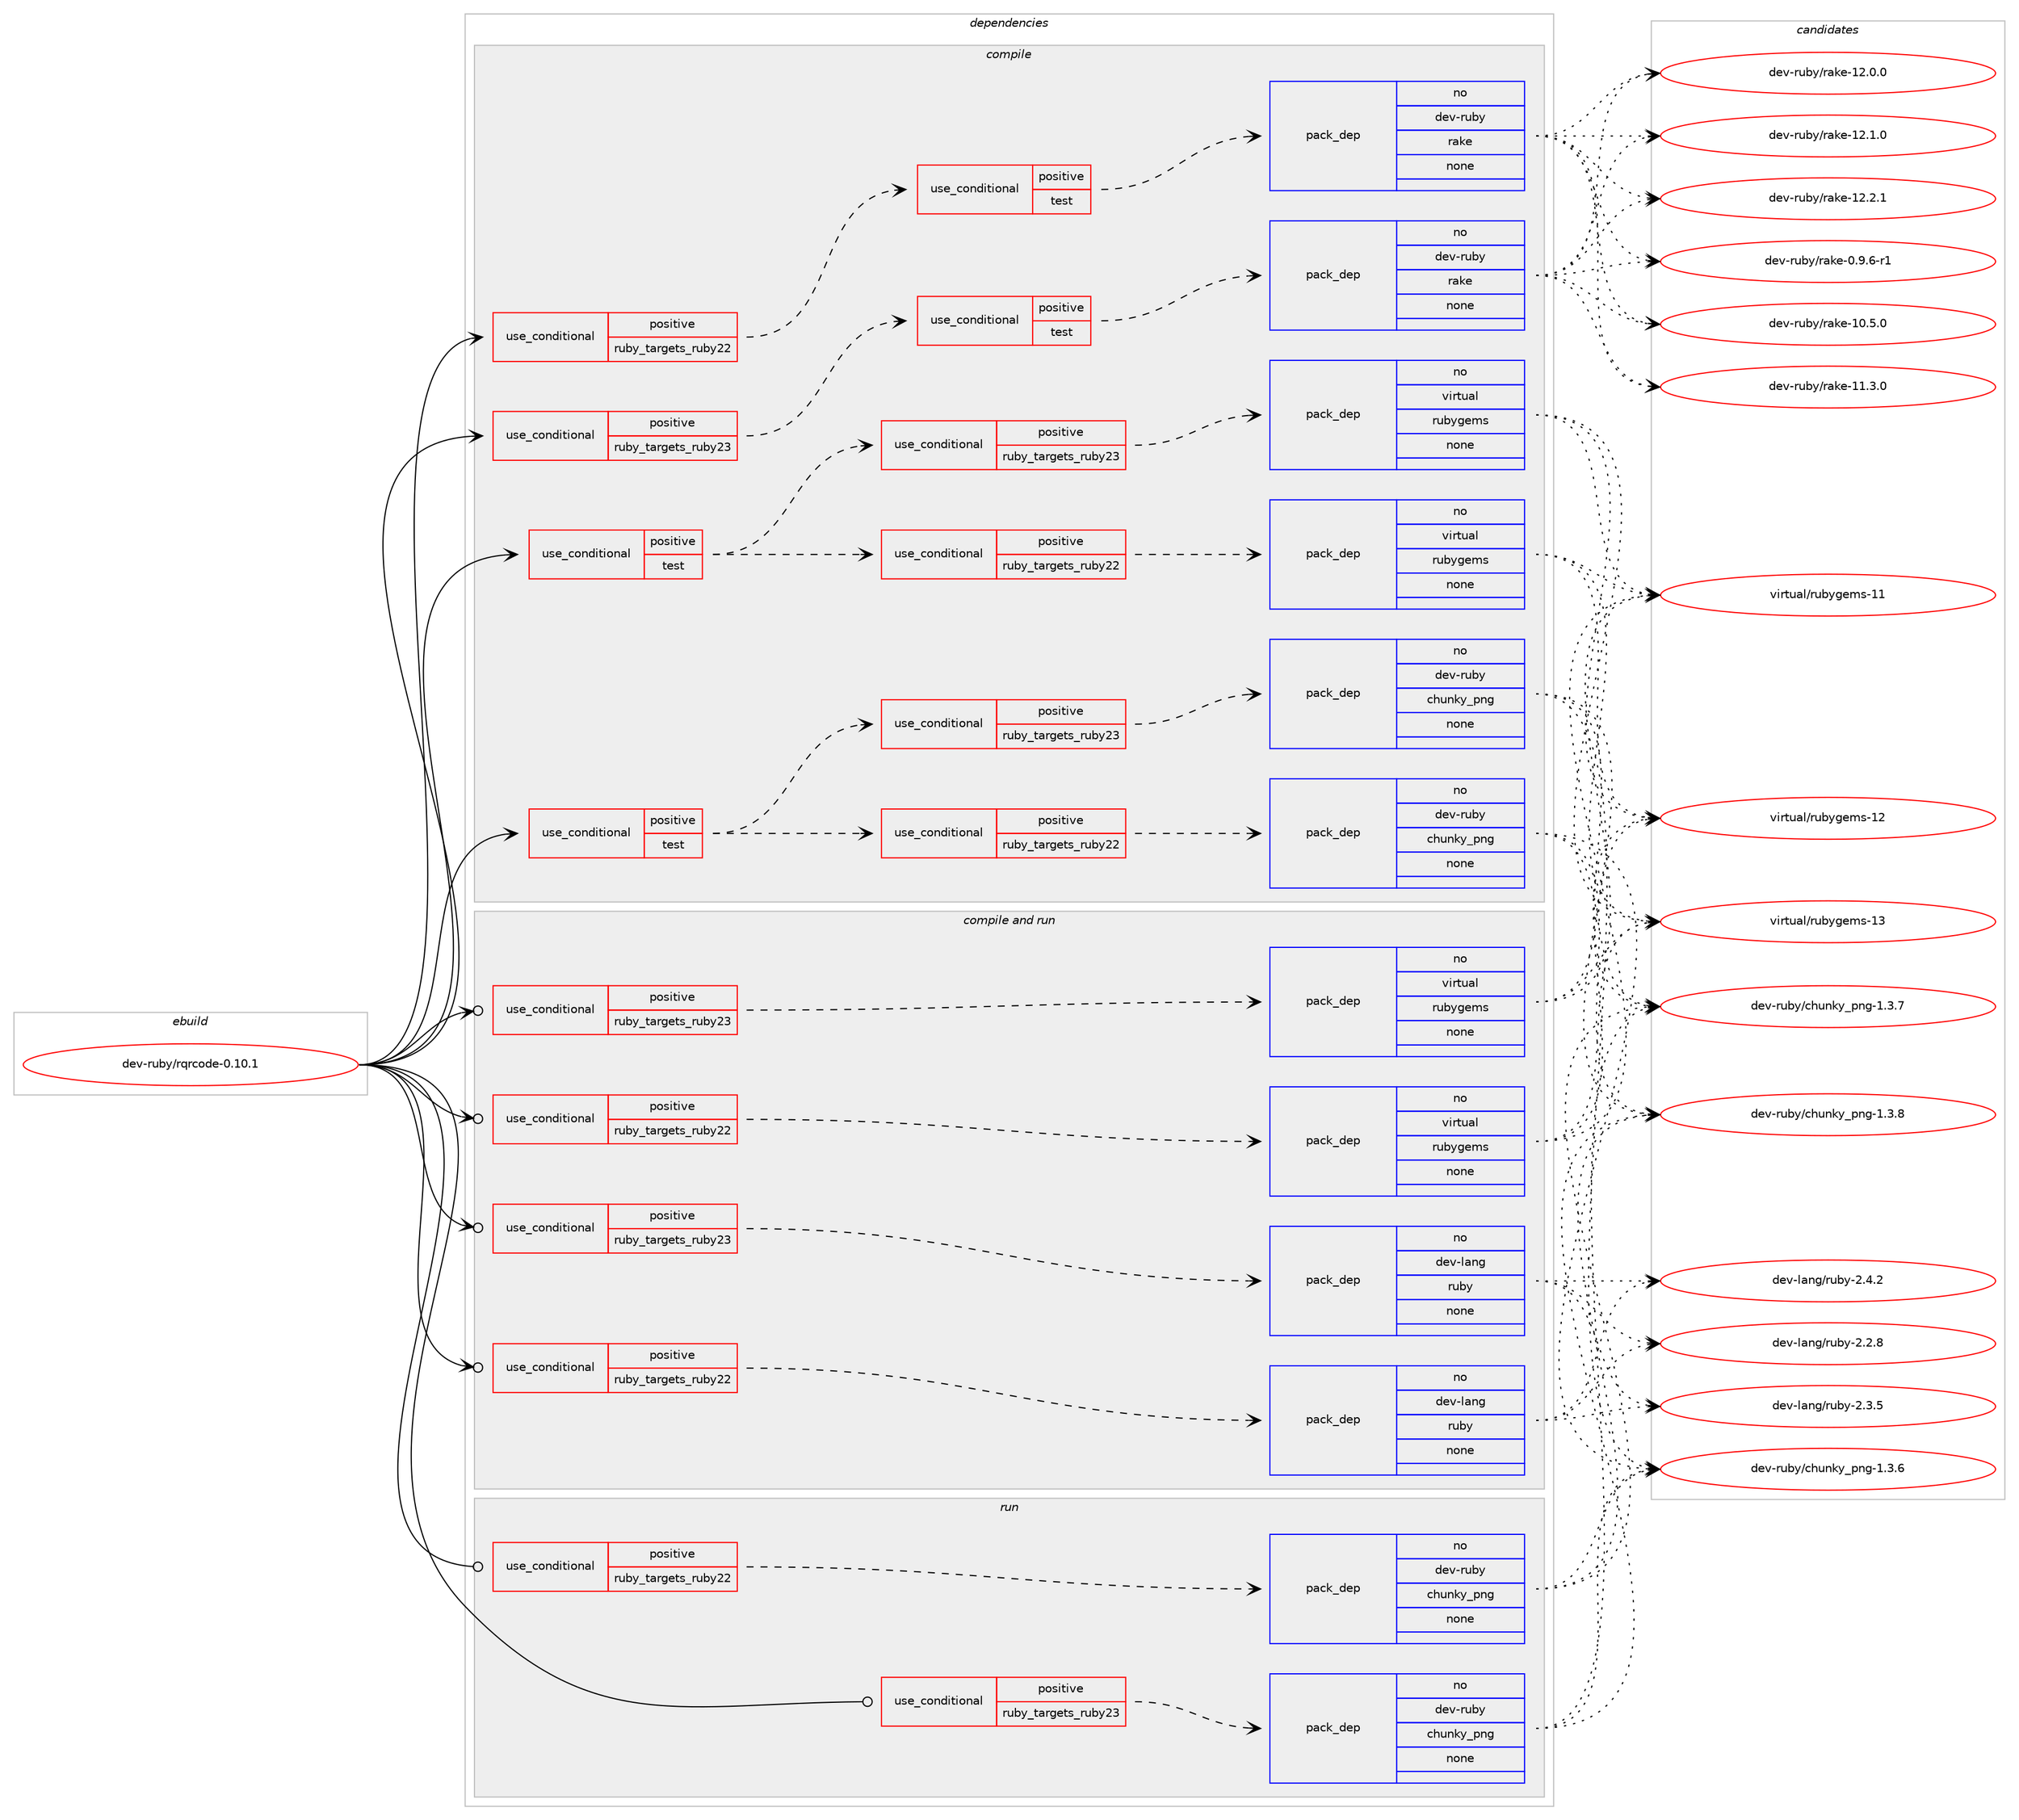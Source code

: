 digraph prolog {

# *************
# Graph options
# *************

newrank=true;
concentrate=true;
compound=true;
graph [rankdir=LR,fontname=Helvetica,fontsize=10,ranksep=1.5];#, ranksep=2.5, nodesep=0.2];
edge  [arrowhead=vee];
node  [fontname=Helvetica,fontsize=10];

# **********
# The ebuild
# **********

subgraph cluster_leftcol {
color=gray;
rank=same;
label=<<i>ebuild</i>>;
id [label="dev-ruby/rqrcode-0.10.1", color=red, width=4, href="../dev-ruby/rqrcode-0.10.1.svg"];
}

# ****************
# The dependencies
# ****************

subgraph cluster_midcol {
color=gray;
label=<<i>dependencies</i>>;
subgraph cluster_compile {
fillcolor="#eeeeee";
style=filled;
label=<<i>compile</i>>;
subgraph cond69384 {
dependency263101 [label=<<TABLE BORDER="0" CELLBORDER="1" CELLSPACING="0" CELLPADDING="4"><TR><TD ROWSPAN="3" CELLPADDING="10">use_conditional</TD></TR><TR><TD>positive</TD></TR><TR><TD>ruby_targets_ruby22</TD></TR></TABLE>>, shape=none, color=red];
subgraph cond69385 {
dependency263102 [label=<<TABLE BORDER="0" CELLBORDER="1" CELLSPACING="0" CELLPADDING="4"><TR><TD ROWSPAN="3" CELLPADDING="10">use_conditional</TD></TR><TR><TD>positive</TD></TR><TR><TD>test</TD></TR></TABLE>>, shape=none, color=red];
subgraph pack189603 {
dependency263103 [label=<<TABLE BORDER="0" CELLBORDER="1" CELLSPACING="0" CELLPADDING="4" WIDTH="220"><TR><TD ROWSPAN="6" CELLPADDING="30">pack_dep</TD></TR><TR><TD WIDTH="110">no</TD></TR><TR><TD>dev-ruby</TD></TR><TR><TD>rake</TD></TR><TR><TD>none</TD></TR><TR><TD></TD></TR></TABLE>>, shape=none, color=blue];
}
dependency263102:e -> dependency263103:w [weight=20,style="dashed",arrowhead="vee"];
}
dependency263101:e -> dependency263102:w [weight=20,style="dashed",arrowhead="vee"];
}
id:e -> dependency263101:w [weight=20,style="solid",arrowhead="vee"];
subgraph cond69386 {
dependency263104 [label=<<TABLE BORDER="0" CELLBORDER="1" CELLSPACING="0" CELLPADDING="4"><TR><TD ROWSPAN="3" CELLPADDING="10">use_conditional</TD></TR><TR><TD>positive</TD></TR><TR><TD>ruby_targets_ruby23</TD></TR></TABLE>>, shape=none, color=red];
subgraph cond69387 {
dependency263105 [label=<<TABLE BORDER="0" CELLBORDER="1" CELLSPACING="0" CELLPADDING="4"><TR><TD ROWSPAN="3" CELLPADDING="10">use_conditional</TD></TR><TR><TD>positive</TD></TR><TR><TD>test</TD></TR></TABLE>>, shape=none, color=red];
subgraph pack189604 {
dependency263106 [label=<<TABLE BORDER="0" CELLBORDER="1" CELLSPACING="0" CELLPADDING="4" WIDTH="220"><TR><TD ROWSPAN="6" CELLPADDING="30">pack_dep</TD></TR><TR><TD WIDTH="110">no</TD></TR><TR><TD>dev-ruby</TD></TR><TR><TD>rake</TD></TR><TR><TD>none</TD></TR><TR><TD></TD></TR></TABLE>>, shape=none, color=blue];
}
dependency263105:e -> dependency263106:w [weight=20,style="dashed",arrowhead="vee"];
}
dependency263104:e -> dependency263105:w [weight=20,style="dashed",arrowhead="vee"];
}
id:e -> dependency263104:w [weight=20,style="solid",arrowhead="vee"];
subgraph cond69388 {
dependency263107 [label=<<TABLE BORDER="0" CELLBORDER="1" CELLSPACING="0" CELLPADDING="4"><TR><TD ROWSPAN="3" CELLPADDING="10">use_conditional</TD></TR><TR><TD>positive</TD></TR><TR><TD>test</TD></TR></TABLE>>, shape=none, color=red];
subgraph cond69389 {
dependency263108 [label=<<TABLE BORDER="0" CELLBORDER="1" CELLSPACING="0" CELLPADDING="4"><TR><TD ROWSPAN="3" CELLPADDING="10">use_conditional</TD></TR><TR><TD>positive</TD></TR><TR><TD>ruby_targets_ruby22</TD></TR></TABLE>>, shape=none, color=red];
subgraph pack189605 {
dependency263109 [label=<<TABLE BORDER="0" CELLBORDER="1" CELLSPACING="0" CELLPADDING="4" WIDTH="220"><TR><TD ROWSPAN="6" CELLPADDING="30">pack_dep</TD></TR><TR><TD WIDTH="110">no</TD></TR><TR><TD>dev-ruby</TD></TR><TR><TD>chunky_png</TD></TR><TR><TD>none</TD></TR><TR><TD></TD></TR></TABLE>>, shape=none, color=blue];
}
dependency263108:e -> dependency263109:w [weight=20,style="dashed",arrowhead="vee"];
}
dependency263107:e -> dependency263108:w [weight=20,style="dashed",arrowhead="vee"];
subgraph cond69390 {
dependency263110 [label=<<TABLE BORDER="0" CELLBORDER="1" CELLSPACING="0" CELLPADDING="4"><TR><TD ROWSPAN="3" CELLPADDING="10">use_conditional</TD></TR><TR><TD>positive</TD></TR><TR><TD>ruby_targets_ruby23</TD></TR></TABLE>>, shape=none, color=red];
subgraph pack189606 {
dependency263111 [label=<<TABLE BORDER="0" CELLBORDER="1" CELLSPACING="0" CELLPADDING="4" WIDTH="220"><TR><TD ROWSPAN="6" CELLPADDING="30">pack_dep</TD></TR><TR><TD WIDTH="110">no</TD></TR><TR><TD>dev-ruby</TD></TR><TR><TD>chunky_png</TD></TR><TR><TD>none</TD></TR><TR><TD></TD></TR></TABLE>>, shape=none, color=blue];
}
dependency263110:e -> dependency263111:w [weight=20,style="dashed",arrowhead="vee"];
}
dependency263107:e -> dependency263110:w [weight=20,style="dashed",arrowhead="vee"];
}
id:e -> dependency263107:w [weight=20,style="solid",arrowhead="vee"];
subgraph cond69391 {
dependency263112 [label=<<TABLE BORDER="0" CELLBORDER="1" CELLSPACING="0" CELLPADDING="4"><TR><TD ROWSPAN="3" CELLPADDING="10">use_conditional</TD></TR><TR><TD>positive</TD></TR><TR><TD>test</TD></TR></TABLE>>, shape=none, color=red];
subgraph cond69392 {
dependency263113 [label=<<TABLE BORDER="0" CELLBORDER="1" CELLSPACING="0" CELLPADDING="4"><TR><TD ROWSPAN="3" CELLPADDING="10">use_conditional</TD></TR><TR><TD>positive</TD></TR><TR><TD>ruby_targets_ruby22</TD></TR></TABLE>>, shape=none, color=red];
subgraph pack189607 {
dependency263114 [label=<<TABLE BORDER="0" CELLBORDER="1" CELLSPACING="0" CELLPADDING="4" WIDTH="220"><TR><TD ROWSPAN="6" CELLPADDING="30">pack_dep</TD></TR><TR><TD WIDTH="110">no</TD></TR><TR><TD>virtual</TD></TR><TR><TD>rubygems</TD></TR><TR><TD>none</TD></TR><TR><TD></TD></TR></TABLE>>, shape=none, color=blue];
}
dependency263113:e -> dependency263114:w [weight=20,style="dashed",arrowhead="vee"];
}
dependency263112:e -> dependency263113:w [weight=20,style="dashed",arrowhead="vee"];
subgraph cond69393 {
dependency263115 [label=<<TABLE BORDER="0" CELLBORDER="1" CELLSPACING="0" CELLPADDING="4"><TR><TD ROWSPAN="3" CELLPADDING="10">use_conditional</TD></TR><TR><TD>positive</TD></TR><TR><TD>ruby_targets_ruby23</TD></TR></TABLE>>, shape=none, color=red];
subgraph pack189608 {
dependency263116 [label=<<TABLE BORDER="0" CELLBORDER="1" CELLSPACING="0" CELLPADDING="4" WIDTH="220"><TR><TD ROWSPAN="6" CELLPADDING="30">pack_dep</TD></TR><TR><TD WIDTH="110">no</TD></TR><TR><TD>virtual</TD></TR><TR><TD>rubygems</TD></TR><TR><TD>none</TD></TR><TR><TD></TD></TR></TABLE>>, shape=none, color=blue];
}
dependency263115:e -> dependency263116:w [weight=20,style="dashed",arrowhead="vee"];
}
dependency263112:e -> dependency263115:w [weight=20,style="dashed",arrowhead="vee"];
}
id:e -> dependency263112:w [weight=20,style="solid",arrowhead="vee"];
}
subgraph cluster_compileandrun {
fillcolor="#eeeeee";
style=filled;
label=<<i>compile and run</i>>;
subgraph cond69394 {
dependency263117 [label=<<TABLE BORDER="0" CELLBORDER="1" CELLSPACING="0" CELLPADDING="4"><TR><TD ROWSPAN="3" CELLPADDING="10">use_conditional</TD></TR><TR><TD>positive</TD></TR><TR><TD>ruby_targets_ruby22</TD></TR></TABLE>>, shape=none, color=red];
subgraph pack189609 {
dependency263118 [label=<<TABLE BORDER="0" CELLBORDER="1" CELLSPACING="0" CELLPADDING="4" WIDTH="220"><TR><TD ROWSPAN="6" CELLPADDING="30">pack_dep</TD></TR><TR><TD WIDTH="110">no</TD></TR><TR><TD>dev-lang</TD></TR><TR><TD>ruby</TD></TR><TR><TD>none</TD></TR><TR><TD></TD></TR></TABLE>>, shape=none, color=blue];
}
dependency263117:e -> dependency263118:w [weight=20,style="dashed",arrowhead="vee"];
}
id:e -> dependency263117:w [weight=20,style="solid",arrowhead="odotvee"];
subgraph cond69395 {
dependency263119 [label=<<TABLE BORDER="0" CELLBORDER="1" CELLSPACING="0" CELLPADDING="4"><TR><TD ROWSPAN="3" CELLPADDING="10">use_conditional</TD></TR><TR><TD>positive</TD></TR><TR><TD>ruby_targets_ruby22</TD></TR></TABLE>>, shape=none, color=red];
subgraph pack189610 {
dependency263120 [label=<<TABLE BORDER="0" CELLBORDER="1" CELLSPACING="0" CELLPADDING="4" WIDTH="220"><TR><TD ROWSPAN="6" CELLPADDING="30">pack_dep</TD></TR><TR><TD WIDTH="110">no</TD></TR><TR><TD>virtual</TD></TR><TR><TD>rubygems</TD></TR><TR><TD>none</TD></TR><TR><TD></TD></TR></TABLE>>, shape=none, color=blue];
}
dependency263119:e -> dependency263120:w [weight=20,style="dashed",arrowhead="vee"];
}
id:e -> dependency263119:w [weight=20,style="solid",arrowhead="odotvee"];
subgraph cond69396 {
dependency263121 [label=<<TABLE BORDER="0" CELLBORDER="1" CELLSPACING="0" CELLPADDING="4"><TR><TD ROWSPAN="3" CELLPADDING="10">use_conditional</TD></TR><TR><TD>positive</TD></TR><TR><TD>ruby_targets_ruby23</TD></TR></TABLE>>, shape=none, color=red];
subgraph pack189611 {
dependency263122 [label=<<TABLE BORDER="0" CELLBORDER="1" CELLSPACING="0" CELLPADDING="4" WIDTH="220"><TR><TD ROWSPAN="6" CELLPADDING="30">pack_dep</TD></TR><TR><TD WIDTH="110">no</TD></TR><TR><TD>dev-lang</TD></TR><TR><TD>ruby</TD></TR><TR><TD>none</TD></TR><TR><TD></TD></TR></TABLE>>, shape=none, color=blue];
}
dependency263121:e -> dependency263122:w [weight=20,style="dashed",arrowhead="vee"];
}
id:e -> dependency263121:w [weight=20,style="solid",arrowhead="odotvee"];
subgraph cond69397 {
dependency263123 [label=<<TABLE BORDER="0" CELLBORDER="1" CELLSPACING="0" CELLPADDING="4"><TR><TD ROWSPAN="3" CELLPADDING="10">use_conditional</TD></TR><TR><TD>positive</TD></TR><TR><TD>ruby_targets_ruby23</TD></TR></TABLE>>, shape=none, color=red];
subgraph pack189612 {
dependency263124 [label=<<TABLE BORDER="0" CELLBORDER="1" CELLSPACING="0" CELLPADDING="4" WIDTH="220"><TR><TD ROWSPAN="6" CELLPADDING="30">pack_dep</TD></TR><TR><TD WIDTH="110">no</TD></TR><TR><TD>virtual</TD></TR><TR><TD>rubygems</TD></TR><TR><TD>none</TD></TR><TR><TD></TD></TR></TABLE>>, shape=none, color=blue];
}
dependency263123:e -> dependency263124:w [weight=20,style="dashed",arrowhead="vee"];
}
id:e -> dependency263123:w [weight=20,style="solid",arrowhead="odotvee"];
}
subgraph cluster_run {
fillcolor="#eeeeee";
style=filled;
label=<<i>run</i>>;
subgraph cond69398 {
dependency263125 [label=<<TABLE BORDER="0" CELLBORDER="1" CELLSPACING="0" CELLPADDING="4"><TR><TD ROWSPAN="3" CELLPADDING="10">use_conditional</TD></TR><TR><TD>positive</TD></TR><TR><TD>ruby_targets_ruby22</TD></TR></TABLE>>, shape=none, color=red];
subgraph pack189613 {
dependency263126 [label=<<TABLE BORDER="0" CELLBORDER="1" CELLSPACING="0" CELLPADDING="4" WIDTH="220"><TR><TD ROWSPAN="6" CELLPADDING="30">pack_dep</TD></TR><TR><TD WIDTH="110">no</TD></TR><TR><TD>dev-ruby</TD></TR><TR><TD>chunky_png</TD></TR><TR><TD>none</TD></TR><TR><TD></TD></TR></TABLE>>, shape=none, color=blue];
}
dependency263125:e -> dependency263126:w [weight=20,style="dashed",arrowhead="vee"];
}
id:e -> dependency263125:w [weight=20,style="solid",arrowhead="odot"];
subgraph cond69399 {
dependency263127 [label=<<TABLE BORDER="0" CELLBORDER="1" CELLSPACING="0" CELLPADDING="4"><TR><TD ROWSPAN="3" CELLPADDING="10">use_conditional</TD></TR><TR><TD>positive</TD></TR><TR><TD>ruby_targets_ruby23</TD></TR></TABLE>>, shape=none, color=red];
subgraph pack189614 {
dependency263128 [label=<<TABLE BORDER="0" CELLBORDER="1" CELLSPACING="0" CELLPADDING="4" WIDTH="220"><TR><TD ROWSPAN="6" CELLPADDING="30">pack_dep</TD></TR><TR><TD WIDTH="110">no</TD></TR><TR><TD>dev-ruby</TD></TR><TR><TD>chunky_png</TD></TR><TR><TD>none</TD></TR><TR><TD></TD></TR></TABLE>>, shape=none, color=blue];
}
dependency263127:e -> dependency263128:w [weight=20,style="dashed",arrowhead="vee"];
}
id:e -> dependency263127:w [weight=20,style="solid",arrowhead="odot"];
}
}

# **************
# The candidates
# **************

subgraph cluster_choices {
rank=same;
color=gray;
label=<<i>candidates</i>>;

subgraph choice189603 {
color=black;
nodesep=1;
choice100101118451141179812147114971071014548465746544511449 [label="dev-ruby/rake-0.9.6-r1", color=red, width=4,href="../dev-ruby/rake-0.9.6-r1.svg"];
choice1001011184511411798121471149710710145494846534648 [label="dev-ruby/rake-10.5.0", color=red, width=4,href="../dev-ruby/rake-10.5.0.svg"];
choice1001011184511411798121471149710710145494946514648 [label="dev-ruby/rake-11.3.0", color=red, width=4,href="../dev-ruby/rake-11.3.0.svg"];
choice1001011184511411798121471149710710145495046484648 [label="dev-ruby/rake-12.0.0", color=red, width=4,href="../dev-ruby/rake-12.0.0.svg"];
choice1001011184511411798121471149710710145495046494648 [label="dev-ruby/rake-12.1.0", color=red, width=4,href="../dev-ruby/rake-12.1.0.svg"];
choice1001011184511411798121471149710710145495046504649 [label="dev-ruby/rake-12.2.1", color=red, width=4,href="../dev-ruby/rake-12.2.1.svg"];
dependency263103:e -> choice100101118451141179812147114971071014548465746544511449:w [style=dotted,weight="100"];
dependency263103:e -> choice1001011184511411798121471149710710145494846534648:w [style=dotted,weight="100"];
dependency263103:e -> choice1001011184511411798121471149710710145494946514648:w [style=dotted,weight="100"];
dependency263103:e -> choice1001011184511411798121471149710710145495046484648:w [style=dotted,weight="100"];
dependency263103:e -> choice1001011184511411798121471149710710145495046494648:w [style=dotted,weight="100"];
dependency263103:e -> choice1001011184511411798121471149710710145495046504649:w [style=dotted,weight="100"];
}
subgraph choice189604 {
color=black;
nodesep=1;
choice100101118451141179812147114971071014548465746544511449 [label="dev-ruby/rake-0.9.6-r1", color=red, width=4,href="../dev-ruby/rake-0.9.6-r1.svg"];
choice1001011184511411798121471149710710145494846534648 [label="dev-ruby/rake-10.5.0", color=red, width=4,href="../dev-ruby/rake-10.5.0.svg"];
choice1001011184511411798121471149710710145494946514648 [label="dev-ruby/rake-11.3.0", color=red, width=4,href="../dev-ruby/rake-11.3.0.svg"];
choice1001011184511411798121471149710710145495046484648 [label="dev-ruby/rake-12.0.0", color=red, width=4,href="../dev-ruby/rake-12.0.0.svg"];
choice1001011184511411798121471149710710145495046494648 [label="dev-ruby/rake-12.1.0", color=red, width=4,href="../dev-ruby/rake-12.1.0.svg"];
choice1001011184511411798121471149710710145495046504649 [label="dev-ruby/rake-12.2.1", color=red, width=4,href="../dev-ruby/rake-12.2.1.svg"];
dependency263106:e -> choice100101118451141179812147114971071014548465746544511449:w [style=dotted,weight="100"];
dependency263106:e -> choice1001011184511411798121471149710710145494846534648:w [style=dotted,weight="100"];
dependency263106:e -> choice1001011184511411798121471149710710145494946514648:w [style=dotted,weight="100"];
dependency263106:e -> choice1001011184511411798121471149710710145495046484648:w [style=dotted,weight="100"];
dependency263106:e -> choice1001011184511411798121471149710710145495046494648:w [style=dotted,weight="100"];
dependency263106:e -> choice1001011184511411798121471149710710145495046504649:w [style=dotted,weight="100"];
}
subgraph choice189605 {
color=black;
nodesep=1;
choice1001011184511411798121479910411711010712195112110103454946514654 [label="dev-ruby/chunky_png-1.3.6", color=red, width=4,href="../dev-ruby/chunky_png-1.3.6.svg"];
choice1001011184511411798121479910411711010712195112110103454946514655 [label="dev-ruby/chunky_png-1.3.7", color=red, width=4,href="../dev-ruby/chunky_png-1.3.7.svg"];
choice1001011184511411798121479910411711010712195112110103454946514656 [label="dev-ruby/chunky_png-1.3.8", color=red, width=4,href="../dev-ruby/chunky_png-1.3.8.svg"];
dependency263109:e -> choice1001011184511411798121479910411711010712195112110103454946514654:w [style=dotted,weight="100"];
dependency263109:e -> choice1001011184511411798121479910411711010712195112110103454946514655:w [style=dotted,weight="100"];
dependency263109:e -> choice1001011184511411798121479910411711010712195112110103454946514656:w [style=dotted,weight="100"];
}
subgraph choice189606 {
color=black;
nodesep=1;
choice1001011184511411798121479910411711010712195112110103454946514654 [label="dev-ruby/chunky_png-1.3.6", color=red, width=4,href="../dev-ruby/chunky_png-1.3.6.svg"];
choice1001011184511411798121479910411711010712195112110103454946514655 [label="dev-ruby/chunky_png-1.3.7", color=red, width=4,href="../dev-ruby/chunky_png-1.3.7.svg"];
choice1001011184511411798121479910411711010712195112110103454946514656 [label="dev-ruby/chunky_png-1.3.8", color=red, width=4,href="../dev-ruby/chunky_png-1.3.8.svg"];
dependency263111:e -> choice1001011184511411798121479910411711010712195112110103454946514654:w [style=dotted,weight="100"];
dependency263111:e -> choice1001011184511411798121479910411711010712195112110103454946514655:w [style=dotted,weight="100"];
dependency263111:e -> choice1001011184511411798121479910411711010712195112110103454946514656:w [style=dotted,weight="100"];
}
subgraph choice189607 {
color=black;
nodesep=1;
choice118105114116117971084711411798121103101109115454949 [label="virtual/rubygems-11", color=red, width=4,href="../virtual/rubygems-11.svg"];
choice118105114116117971084711411798121103101109115454950 [label="virtual/rubygems-12", color=red, width=4,href="../virtual/rubygems-12.svg"];
choice118105114116117971084711411798121103101109115454951 [label="virtual/rubygems-13", color=red, width=4,href="../virtual/rubygems-13.svg"];
dependency263114:e -> choice118105114116117971084711411798121103101109115454949:w [style=dotted,weight="100"];
dependency263114:e -> choice118105114116117971084711411798121103101109115454950:w [style=dotted,weight="100"];
dependency263114:e -> choice118105114116117971084711411798121103101109115454951:w [style=dotted,weight="100"];
}
subgraph choice189608 {
color=black;
nodesep=1;
choice118105114116117971084711411798121103101109115454949 [label="virtual/rubygems-11", color=red, width=4,href="../virtual/rubygems-11.svg"];
choice118105114116117971084711411798121103101109115454950 [label="virtual/rubygems-12", color=red, width=4,href="../virtual/rubygems-12.svg"];
choice118105114116117971084711411798121103101109115454951 [label="virtual/rubygems-13", color=red, width=4,href="../virtual/rubygems-13.svg"];
dependency263116:e -> choice118105114116117971084711411798121103101109115454949:w [style=dotted,weight="100"];
dependency263116:e -> choice118105114116117971084711411798121103101109115454950:w [style=dotted,weight="100"];
dependency263116:e -> choice118105114116117971084711411798121103101109115454951:w [style=dotted,weight="100"];
}
subgraph choice189609 {
color=black;
nodesep=1;
choice10010111845108971101034711411798121455046504656 [label="dev-lang/ruby-2.2.8", color=red, width=4,href="../dev-lang/ruby-2.2.8.svg"];
choice10010111845108971101034711411798121455046514653 [label="dev-lang/ruby-2.3.5", color=red, width=4,href="../dev-lang/ruby-2.3.5.svg"];
choice10010111845108971101034711411798121455046524650 [label="dev-lang/ruby-2.4.2", color=red, width=4,href="../dev-lang/ruby-2.4.2.svg"];
dependency263118:e -> choice10010111845108971101034711411798121455046504656:w [style=dotted,weight="100"];
dependency263118:e -> choice10010111845108971101034711411798121455046514653:w [style=dotted,weight="100"];
dependency263118:e -> choice10010111845108971101034711411798121455046524650:w [style=dotted,weight="100"];
}
subgraph choice189610 {
color=black;
nodesep=1;
choice118105114116117971084711411798121103101109115454949 [label="virtual/rubygems-11", color=red, width=4,href="../virtual/rubygems-11.svg"];
choice118105114116117971084711411798121103101109115454950 [label="virtual/rubygems-12", color=red, width=4,href="../virtual/rubygems-12.svg"];
choice118105114116117971084711411798121103101109115454951 [label="virtual/rubygems-13", color=red, width=4,href="../virtual/rubygems-13.svg"];
dependency263120:e -> choice118105114116117971084711411798121103101109115454949:w [style=dotted,weight="100"];
dependency263120:e -> choice118105114116117971084711411798121103101109115454950:w [style=dotted,weight="100"];
dependency263120:e -> choice118105114116117971084711411798121103101109115454951:w [style=dotted,weight="100"];
}
subgraph choice189611 {
color=black;
nodesep=1;
choice10010111845108971101034711411798121455046504656 [label="dev-lang/ruby-2.2.8", color=red, width=4,href="../dev-lang/ruby-2.2.8.svg"];
choice10010111845108971101034711411798121455046514653 [label="dev-lang/ruby-2.3.5", color=red, width=4,href="../dev-lang/ruby-2.3.5.svg"];
choice10010111845108971101034711411798121455046524650 [label="dev-lang/ruby-2.4.2", color=red, width=4,href="../dev-lang/ruby-2.4.2.svg"];
dependency263122:e -> choice10010111845108971101034711411798121455046504656:w [style=dotted,weight="100"];
dependency263122:e -> choice10010111845108971101034711411798121455046514653:w [style=dotted,weight="100"];
dependency263122:e -> choice10010111845108971101034711411798121455046524650:w [style=dotted,weight="100"];
}
subgraph choice189612 {
color=black;
nodesep=1;
choice118105114116117971084711411798121103101109115454949 [label="virtual/rubygems-11", color=red, width=4,href="../virtual/rubygems-11.svg"];
choice118105114116117971084711411798121103101109115454950 [label="virtual/rubygems-12", color=red, width=4,href="../virtual/rubygems-12.svg"];
choice118105114116117971084711411798121103101109115454951 [label="virtual/rubygems-13", color=red, width=4,href="../virtual/rubygems-13.svg"];
dependency263124:e -> choice118105114116117971084711411798121103101109115454949:w [style=dotted,weight="100"];
dependency263124:e -> choice118105114116117971084711411798121103101109115454950:w [style=dotted,weight="100"];
dependency263124:e -> choice118105114116117971084711411798121103101109115454951:w [style=dotted,weight="100"];
}
subgraph choice189613 {
color=black;
nodesep=1;
choice1001011184511411798121479910411711010712195112110103454946514654 [label="dev-ruby/chunky_png-1.3.6", color=red, width=4,href="../dev-ruby/chunky_png-1.3.6.svg"];
choice1001011184511411798121479910411711010712195112110103454946514655 [label="dev-ruby/chunky_png-1.3.7", color=red, width=4,href="../dev-ruby/chunky_png-1.3.7.svg"];
choice1001011184511411798121479910411711010712195112110103454946514656 [label="dev-ruby/chunky_png-1.3.8", color=red, width=4,href="../dev-ruby/chunky_png-1.3.8.svg"];
dependency263126:e -> choice1001011184511411798121479910411711010712195112110103454946514654:w [style=dotted,weight="100"];
dependency263126:e -> choice1001011184511411798121479910411711010712195112110103454946514655:w [style=dotted,weight="100"];
dependency263126:e -> choice1001011184511411798121479910411711010712195112110103454946514656:w [style=dotted,weight="100"];
}
subgraph choice189614 {
color=black;
nodesep=1;
choice1001011184511411798121479910411711010712195112110103454946514654 [label="dev-ruby/chunky_png-1.3.6", color=red, width=4,href="../dev-ruby/chunky_png-1.3.6.svg"];
choice1001011184511411798121479910411711010712195112110103454946514655 [label="dev-ruby/chunky_png-1.3.7", color=red, width=4,href="../dev-ruby/chunky_png-1.3.7.svg"];
choice1001011184511411798121479910411711010712195112110103454946514656 [label="dev-ruby/chunky_png-1.3.8", color=red, width=4,href="../dev-ruby/chunky_png-1.3.8.svg"];
dependency263128:e -> choice1001011184511411798121479910411711010712195112110103454946514654:w [style=dotted,weight="100"];
dependency263128:e -> choice1001011184511411798121479910411711010712195112110103454946514655:w [style=dotted,weight="100"];
dependency263128:e -> choice1001011184511411798121479910411711010712195112110103454946514656:w [style=dotted,weight="100"];
}
}

}
